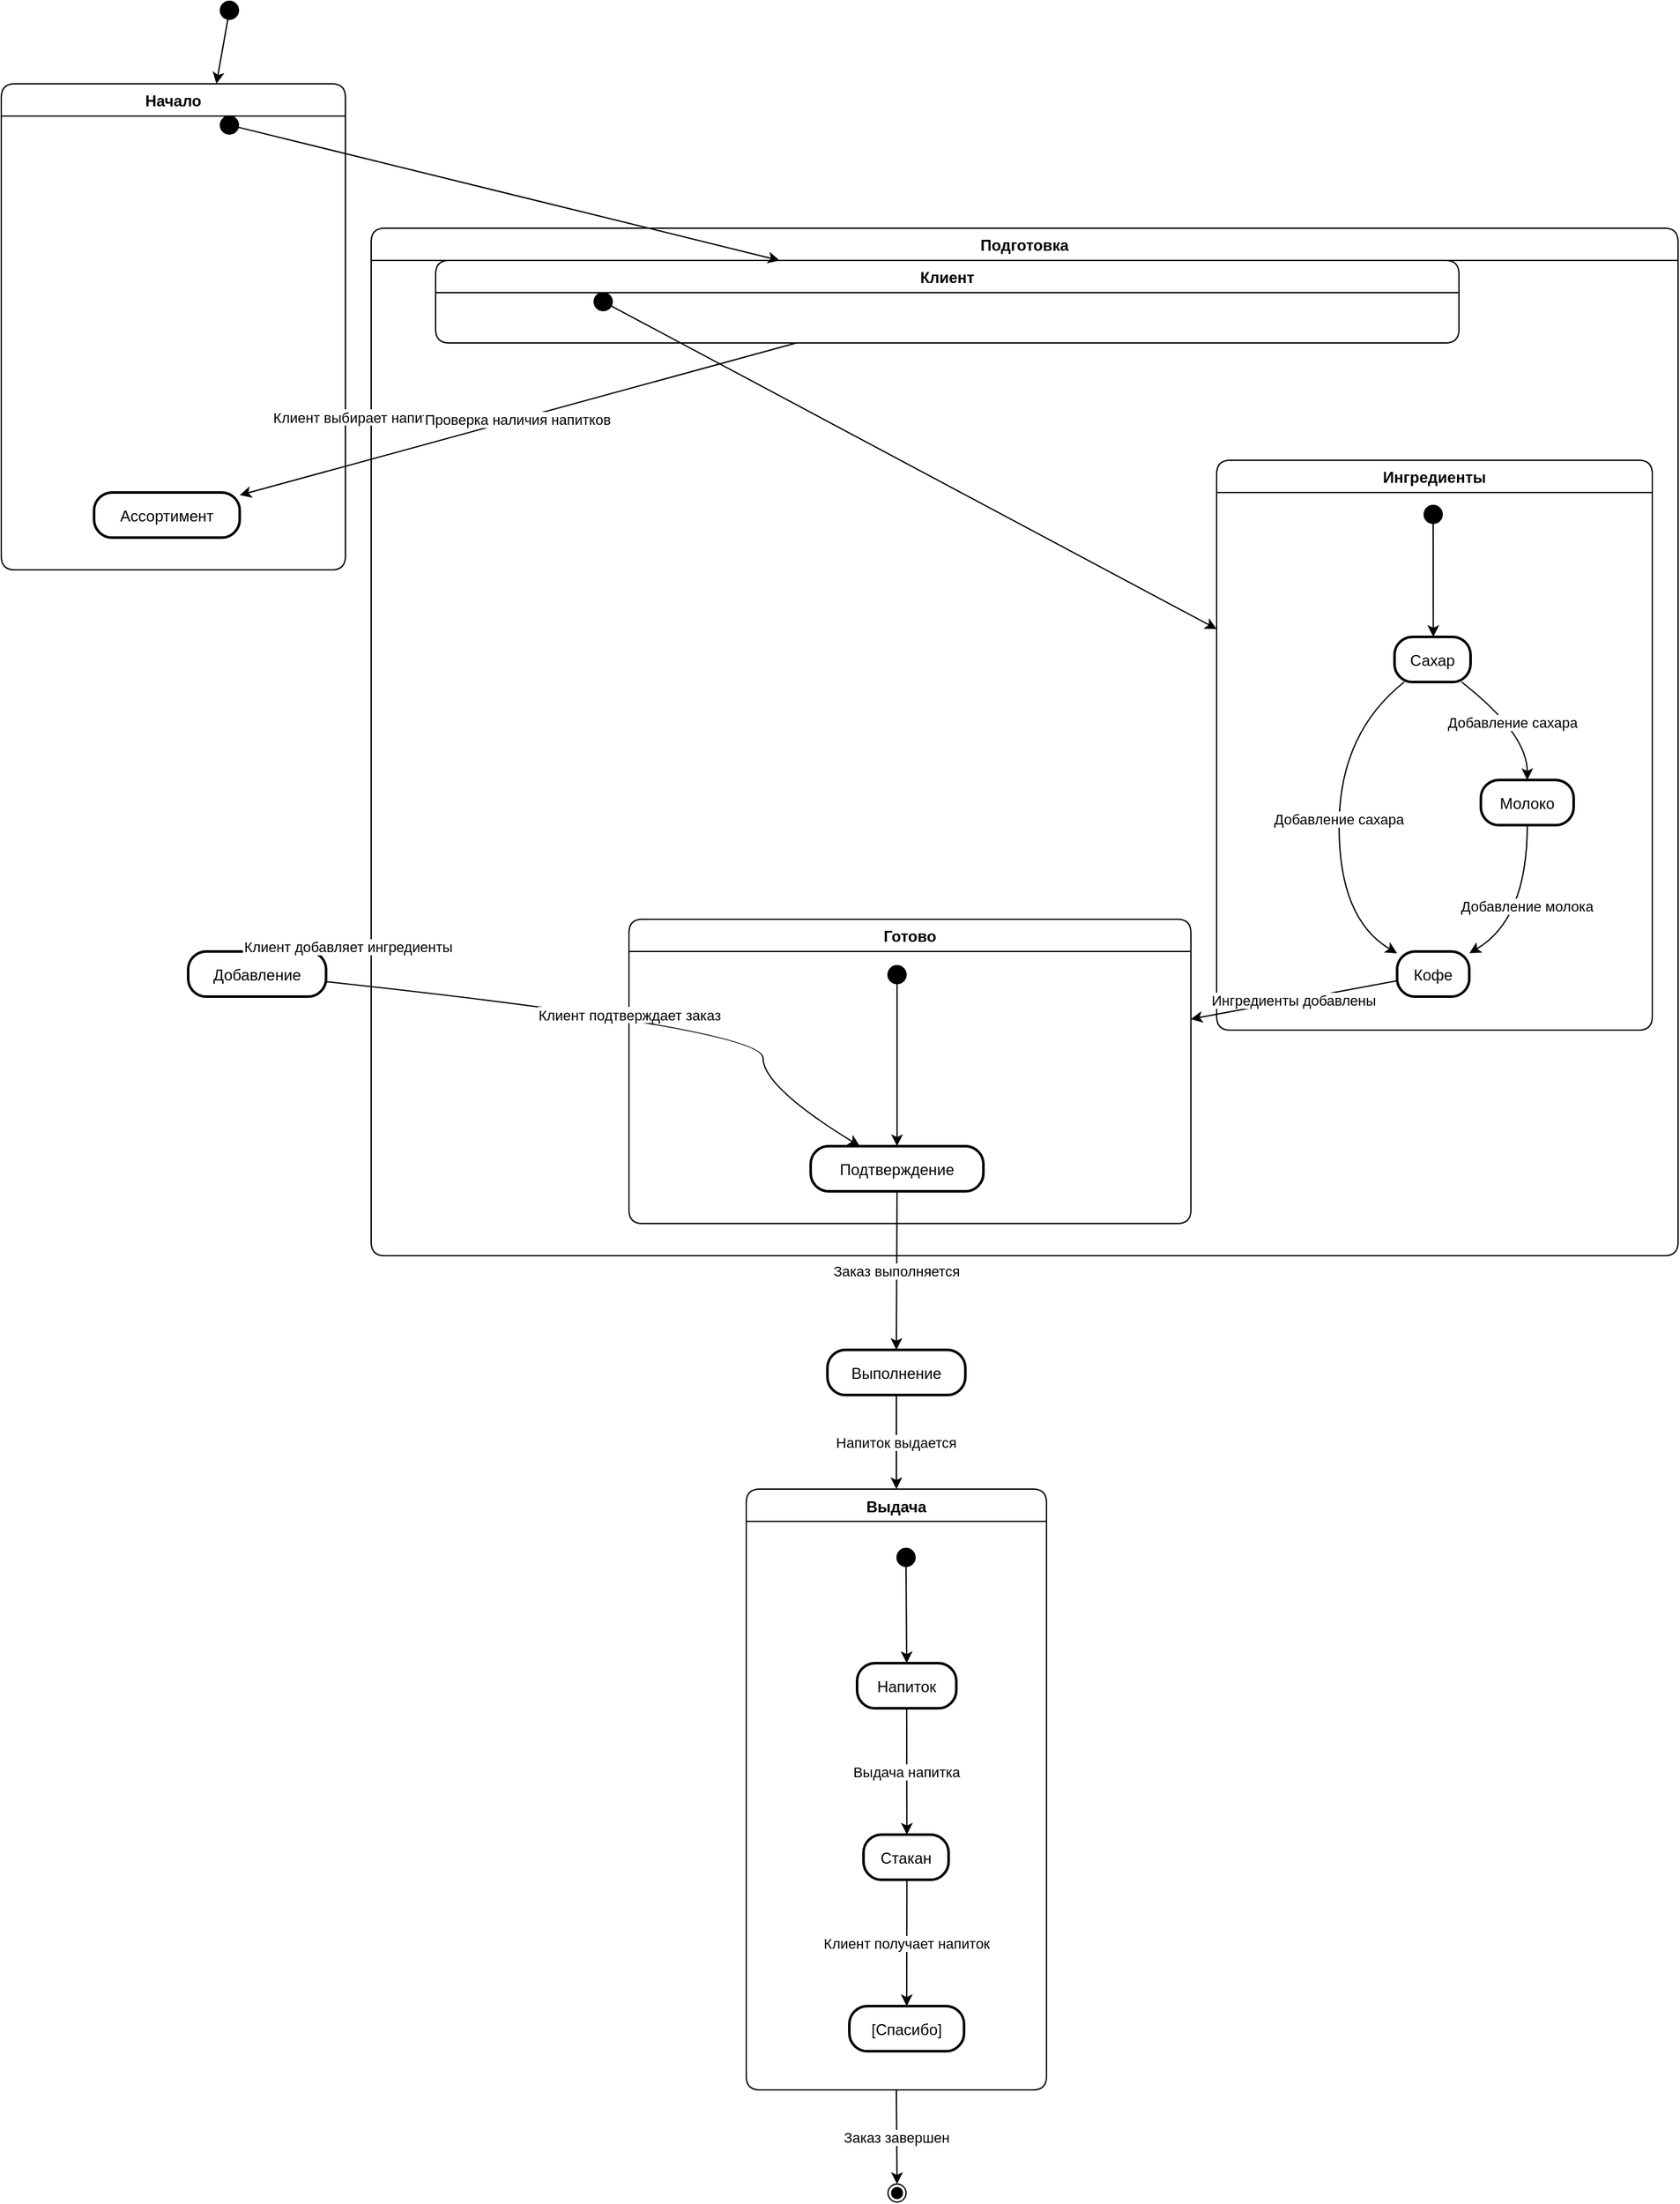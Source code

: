 <mxfile version="25.0.0">
  <diagram name="Страница — 1" id="tSEfzn-LcNZpLbd2Grv_">
    <mxGraphModel>
      <root>
        <mxCell id="0" />
        <mxCell id="1" parent="0" />
        <mxCell id="2" value="" style="ellipse;fillColor=strokeColor;" vertex="1" parent="1">
          <mxGeometry x="178" y="8" width="14" height="14" as="geometry" />
        </mxCell>
        <mxCell id="3" value="Начало" style="swimlane;fontStyle=1;align=center;verticalAlign=middle;startSize=25;container=0;collapsible=0;rounded=1;arcSize=14;dropTarget=0;" vertex="1" parent="1">
          <mxGeometry x="8" y="72" width="267" height="377" as="geometry" />
        </mxCell>
        <mxCell id="4" value="Подготовка" style="swimlane;fontStyle=1;align=center;verticalAlign=middle;startSize=25;container=0;collapsible=0;rounded=1;arcSize=14;dropTarget=0;" vertex="1" parent="1">
          <mxGeometry x="295" y="184" width="1014" height="797" as="geometry" />
        </mxCell>
        <mxCell id="5" value="Добавление" style="rounded=1;arcSize=40;strokeWidth=2" vertex="1" parent="1">
          <mxGeometry x="153" y="745" width="107" height="35" as="geometry" />
        </mxCell>
        <mxCell id="6" value="Подтверждение" style="rounded=1;arcSize=40;strokeWidth=2" vertex="1" parent="1">
          <mxGeometry x="636" y="896" width="134" height="35" as="geometry" />
        </mxCell>
        <mxCell id="7" value="Готово" style="swimlane;fontStyle=1;align=center;verticalAlign=middle;startSize=25;container=0;collapsible=0;rounded=1;arcSize=14;dropTarget=0;" vertex="1" parent="1">
          <mxGeometry x="495" y="720" width="436" height="236" as="geometry" />
        </mxCell>
        <mxCell id="8" value="Выполнение" style="rounded=1;arcSize=40;strokeWidth=2" vertex="1" parent="1">
          <mxGeometry x="649" y="1054" width="107" height="35" as="geometry" />
        </mxCell>
        <mxCell id="9" value="Выдача" style="swimlane;fontStyle=1;align=center;verticalAlign=middle;startSize=25;container=0;collapsible=0;rounded=1;arcSize=14;dropTarget=0;verticalAlign=top;" vertex="1" parent="1">
          <mxGeometry x="586" y="1162" width="233" height="466" as="geometry" />
        </mxCell>
        <mxCell id="10" value="" style="ellipse;fillColor=strokeColor;" vertex="1" parent="9">
          <mxGeometry x="117" y="46" width="14" height="14" as="geometry" />
        </mxCell>
        <mxCell id="11" value="Напиток" style="rounded=1;arcSize=40;strokeWidth=2" vertex="1" parent="9">
          <mxGeometry x="86" y="135" width="77" height="35" as="geometry" />
        </mxCell>
        <mxCell id="12" value="Стакан" style="rounded=1;arcSize=40;strokeWidth=2" vertex="1" parent="9">
          <mxGeometry x="91" y="268" width="66" height="35" as="geometry" />
        </mxCell>
        <mxCell id="13" value="[Спасибо]" style="rounded=1;arcSize=40;strokeWidth=2" vertex="1" parent="9">
          <mxGeometry x="80" y="401" width="89" height="35" as="geometry" />
        </mxCell>
        <mxCell id="14" value="" style="curved=1;startArrow=none;;exitX=0.52;exitY=0.96;entryX=0.5;entryY=-0.01;" edge="1" parent="9" source="10" target="11">
          <mxGeometry relative="1" as="geometry">
            <Array as="points" />
          </mxGeometry>
        </mxCell>
        <mxCell id="15" value="Выдача напитка" style="curved=1;startArrow=none;;exitX=0.5;exitY=0.99;entryX=0.51;entryY=-0.01;" edge="1" parent="9" source="11" target="12">
          <mxGeometry relative="1" as="geometry">
            <Array as="points" />
          </mxGeometry>
        </mxCell>
        <mxCell id="16" value="Клиент получает напиток" style="curved=1;startArrow=none;;exitX=0.51;exitY=0.99;entryX=0.5;entryY=-0.01;" edge="1" parent="9" source="12" target="13">
          <mxGeometry relative="1" as="geometry">
            <Array as="points" />
          </mxGeometry>
        </mxCell>
        <mxCell id="17" value="" style="ellipse;shape=endState;fillColor=strokeColor;" vertex="1" parent="1">
          <mxGeometry x="696" y="1701" width="14" height="14" as="geometry" />
        </mxCell>
        <mxCell id="18" value="" style="ellipse;fillColor=strokeColor;" vertex="1" parent="1">
          <mxGeometry x="178" y="97" width="14" height="14" as="geometry" />
        </mxCell>
        <mxCell id="19" value="Клиент" style="swimlane;fontStyle=1;align=center;verticalAlign=middle;startSize=25;container=0;collapsible=0;rounded=1;arcSize=14;dropTarget=0;" vertex="1" parent="1">
          <mxGeometry x="345" y="209" width="794" height="64" as="geometry" />
        </mxCell>
        <mxCell id="20" value="Ассортимент" style="rounded=1;arcSize=40;strokeWidth=2" vertex="1" parent="1">
          <mxGeometry x="80" y="389" width="113" height="35" as="geometry" />
        </mxCell>
        <mxCell id="21" value="" style="ellipse;fillColor=strokeColor;" vertex="1" parent="1">
          <mxGeometry x="468" y="234" width="14" height="14" as="geometry" />
        </mxCell>
        <mxCell id="22" value="Ингредиенты" style="swimlane;fontStyle=1;align=center;verticalAlign=middle;startSize=25;container=0;collapsible=0;rounded=1;arcSize=14;dropTarget=0;" vertex="1" parent="1">
          <mxGeometry x="951" y="364" width="338" height="442" as="geometry" />
        </mxCell>
        <mxCell id="23" value="" style="ellipse;fillColor=strokeColor;" vertex="1" parent="1">
          <mxGeometry x="1112" y="399" width="14" height="14" as="geometry" />
        </mxCell>
        <mxCell id="24" value="Сахар" style="rounded=1;arcSize=40;strokeWidth=2" vertex="1" parent="1">
          <mxGeometry x="1089" y="501" width="59" height="35" as="geometry" />
        </mxCell>
        <mxCell id="25" value="Молоко" style="rounded=1;arcSize=40;strokeWidth=2" vertex="1" parent="1">
          <mxGeometry x="1156" y="612" width="72" height="35" as="geometry" />
        </mxCell>
        <mxCell id="26" value="Кофе" style="rounded=1;arcSize=40;strokeWidth=2" vertex="1" parent="1">
          <mxGeometry x="1091" y="745" width="56" height="35" as="geometry" />
        </mxCell>
        <mxCell id="27" value="" style="ellipse;fillColor=strokeColor;" vertex="1" parent="1">
          <mxGeometry x="696" y="756" width="14" height="14" as="geometry" />
        </mxCell>
        <mxCell id="28" value="Клиент подтверждает заказ" style="curved=1;startArrow=none;;exitX=1;exitY=0.67;entryX=0.28;entryY=-0.01;" edge="1" parent="1" source="5" target="6">
          <mxGeometry relative="1" as="geometry">
            <Array as="points">
              <mxPoint x="599" y="805" />
              <mxPoint x="599" y="850" />
            </Array>
          </mxGeometry>
        </mxCell>
        <mxCell id="29" value="Заказ выполняется" style="curved=1;startArrow=none;;exitX=0.5;exitY=0.99;entryX=0.5;entryY=-0.01;" edge="1" parent="1" source="6" target="8">
          <mxGeometry relative="1" as="geometry">
            <Array as="points" />
          </mxGeometry>
        </mxCell>
        <mxCell id="30" value="" style="curved=1;startArrow=none;;exitX=0.49;exitY=1.01;entryX=0.51;entryY=0.01;" edge="1" parent="1" source="23" target="24">
          <mxGeometry relative="1" as="geometry">
            <Array as="points" />
          </mxGeometry>
        </mxCell>
        <mxCell id="31" value="Добавление сахара" style="curved=1;startArrow=none;;exitX=0.89;exitY=1.01;entryX=0.5;entryY=0.01;" edge="1" parent="1" source="24" target="25">
          <mxGeometry relative="1" as="geometry">
            <Array as="points">
              <mxPoint x="1192" y="576" />
            </Array>
          </mxGeometry>
        </mxCell>
        <mxCell id="32" value="Добавление сахара" style="curved=1;startArrow=none;;exitX=0.12;exitY=1.01;entryX=0;entryY=0.04;" edge="1" parent="1" source="24" target="26">
          <mxGeometry relative="1" as="geometry">
            <Array as="points">
              <mxPoint x="1046" y="576" />
              <mxPoint x="1046" y="720" />
            </Array>
          </mxGeometry>
        </mxCell>
        <mxCell id="33" value="Добавление молока" style="curved=1;startArrow=none;;exitX=0.5;exitY=1.01;entryX=1;entryY=0.04;" edge="1" parent="1" source="25" target="26">
          <mxGeometry relative="1" as="geometry">
            <Array as="points">
              <mxPoint x="1192" y="720" />
            </Array>
          </mxGeometry>
        </mxCell>
        <mxCell id="34" value="" style="curved=1;startArrow=none;;exitX=0.48;exitY=0.98;entryX=0.5;entryY=-0.01;" edge="1" parent="1" source="27" target="6">
          <mxGeometry relative="1" as="geometry">
            <Array as="points" />
          </mxGeometry>
        </mxCell>
        <mxCell id="35" value="" style="curved=1;startArrow=none;;" edge="1" parent="1" source="2" target="3">
          <mxGeometry relative="1" as="geometry">
            <Array as="points" />
          </mxGeometry>
        </mxCell>
        <mxCell id="36" value="Клиент выбирает напиток" style="curved=1;startArrow=none;;" edge="1" parent="1" source="3" target="4">
          <mxGeometry relative="1" as="geometry">
            <Array as="points" />
          </mxGeometry>
        </mxCell>
        <mxCell id="37" value="Клиент добавляет ингредиенты" style="curved=1;startArrow=none;;" edge="1" parent="1" source="4" target="5">
          <mxGeometry relative="1" as="geometry">
            <Array as="points" />
          </mxGeometry>
        </mxCell>
        <mxCell id="38" value="Напиток выдается" style="curved=1;startArrow=none;;exitX=0.5;exitY=0.99;entryX=0.5;entryY=0;" edge="1" parent="1" source="8" target="9">
          <mxGeometry relative="1" as="geometry">
            <Array as="points" />
          </mxGeometry>
        </mxCell>
        <mxCell id="39" value="Заказ завершен" style="curved=1;startArrow=none;;exitX=0.5;exitY=1;entryX=0.48;entryY=-0.01;" edge="1" parent="1" source="9" target="17">
          <mxGeometry relative="1" as="geometry">
            <Array as="points" />
          </mxGeometry>
        </mxCell>
        <mxCell id="40" value="" style="curved=1;startArrow=none;;" edge="1" parent="1" source="18" target="19">
          <mxGeometry relative="1" as="geometry">
            <Array as="points" />
          </mxGeometry>
        </mxCell>
        <mxCell id="41" value="Проверка наличия напитков" style="curved=1;startArrow=none;;" edge="1" parent="1" source="19" target="20">
          <mxGeometry relative="1" as="geometry">
            <Array as="points" />
          </mxGeometry>
        </mxCell>
        <mxCell id="42" value="" style="curved=1;startArrow=none;;" edge="1" parent="1" source="21" target="22">
          <mxGeometry relative="1" as="geometry">
            <Array as="points" />
          </mxGeometry>
        </mxCell>
        <mxCell id="43" value="Ингредиенты добавлены" style="curved=1;startArrow=none;;" edge="1" parent="1" source="26" target="7">
          <mxGeometry relative="1" as="geometry">
            <Array as="points" />
          </mxGeometry>
        </mxCell>
      </root>
    </mxGraphModel>
  </diagram>
</mxfile>
